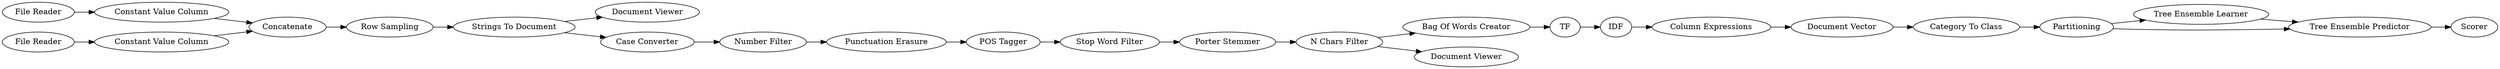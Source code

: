 digraph {
	2 [label="File Reader"]
	3 [label="File Reader"]
	4 [label="Constant Value Column"]
	5 [label="Constant Value Column"]
	6 [label=Concatenate]
	7 [label="Strings To Document"]
	8 [label="Document Viewer"]
	9 [label="Case Converter"]
	10 [label="N Chars Filter"]
	11 [label="Number Filter"]
	12 [label="Punctuation Erasure"]
	13 [label="POS Tagger"]
	14 [label="Stop Word Filter"]
	15 [label="Porter Stemmer"]
	16 [label="Bag Of Words Creator"]
	17 [label=TF]
	18 [label=IDF]
	19 [label="Column Expressions"]
	20 [label="Document Vector"]
	21 [label="Category To Class"]
	23 [label=Partitioning]
	26 [label=Scorer]
	27 [label="Tree Ensemble Learner"]
	28 [label="Tree Ensemble Predictor"]
	30 [label="Document Viewer"]
	31 [label="Row Sampling"]
	2 -> 4
	3 -> 5
	4 -> 6
	5 -> 6
	6 -> 31
	7 -> 9
	7 -> 8
	9 -> 11
	10 -> 30
	10 -> 16
	11 -> 12
	12 -> 13
	13 -> 14
	14 -> 15
	15 -> 10
	16 -> 17
	17 -> 18
	18 -> 19
	19 -> 20
	20 -> 21
	21 -> 23
	23 -> 28
	23 -> 27
	27 -> 28
	28 -> 26
	31 -> 7
	rankdir=LR
}
